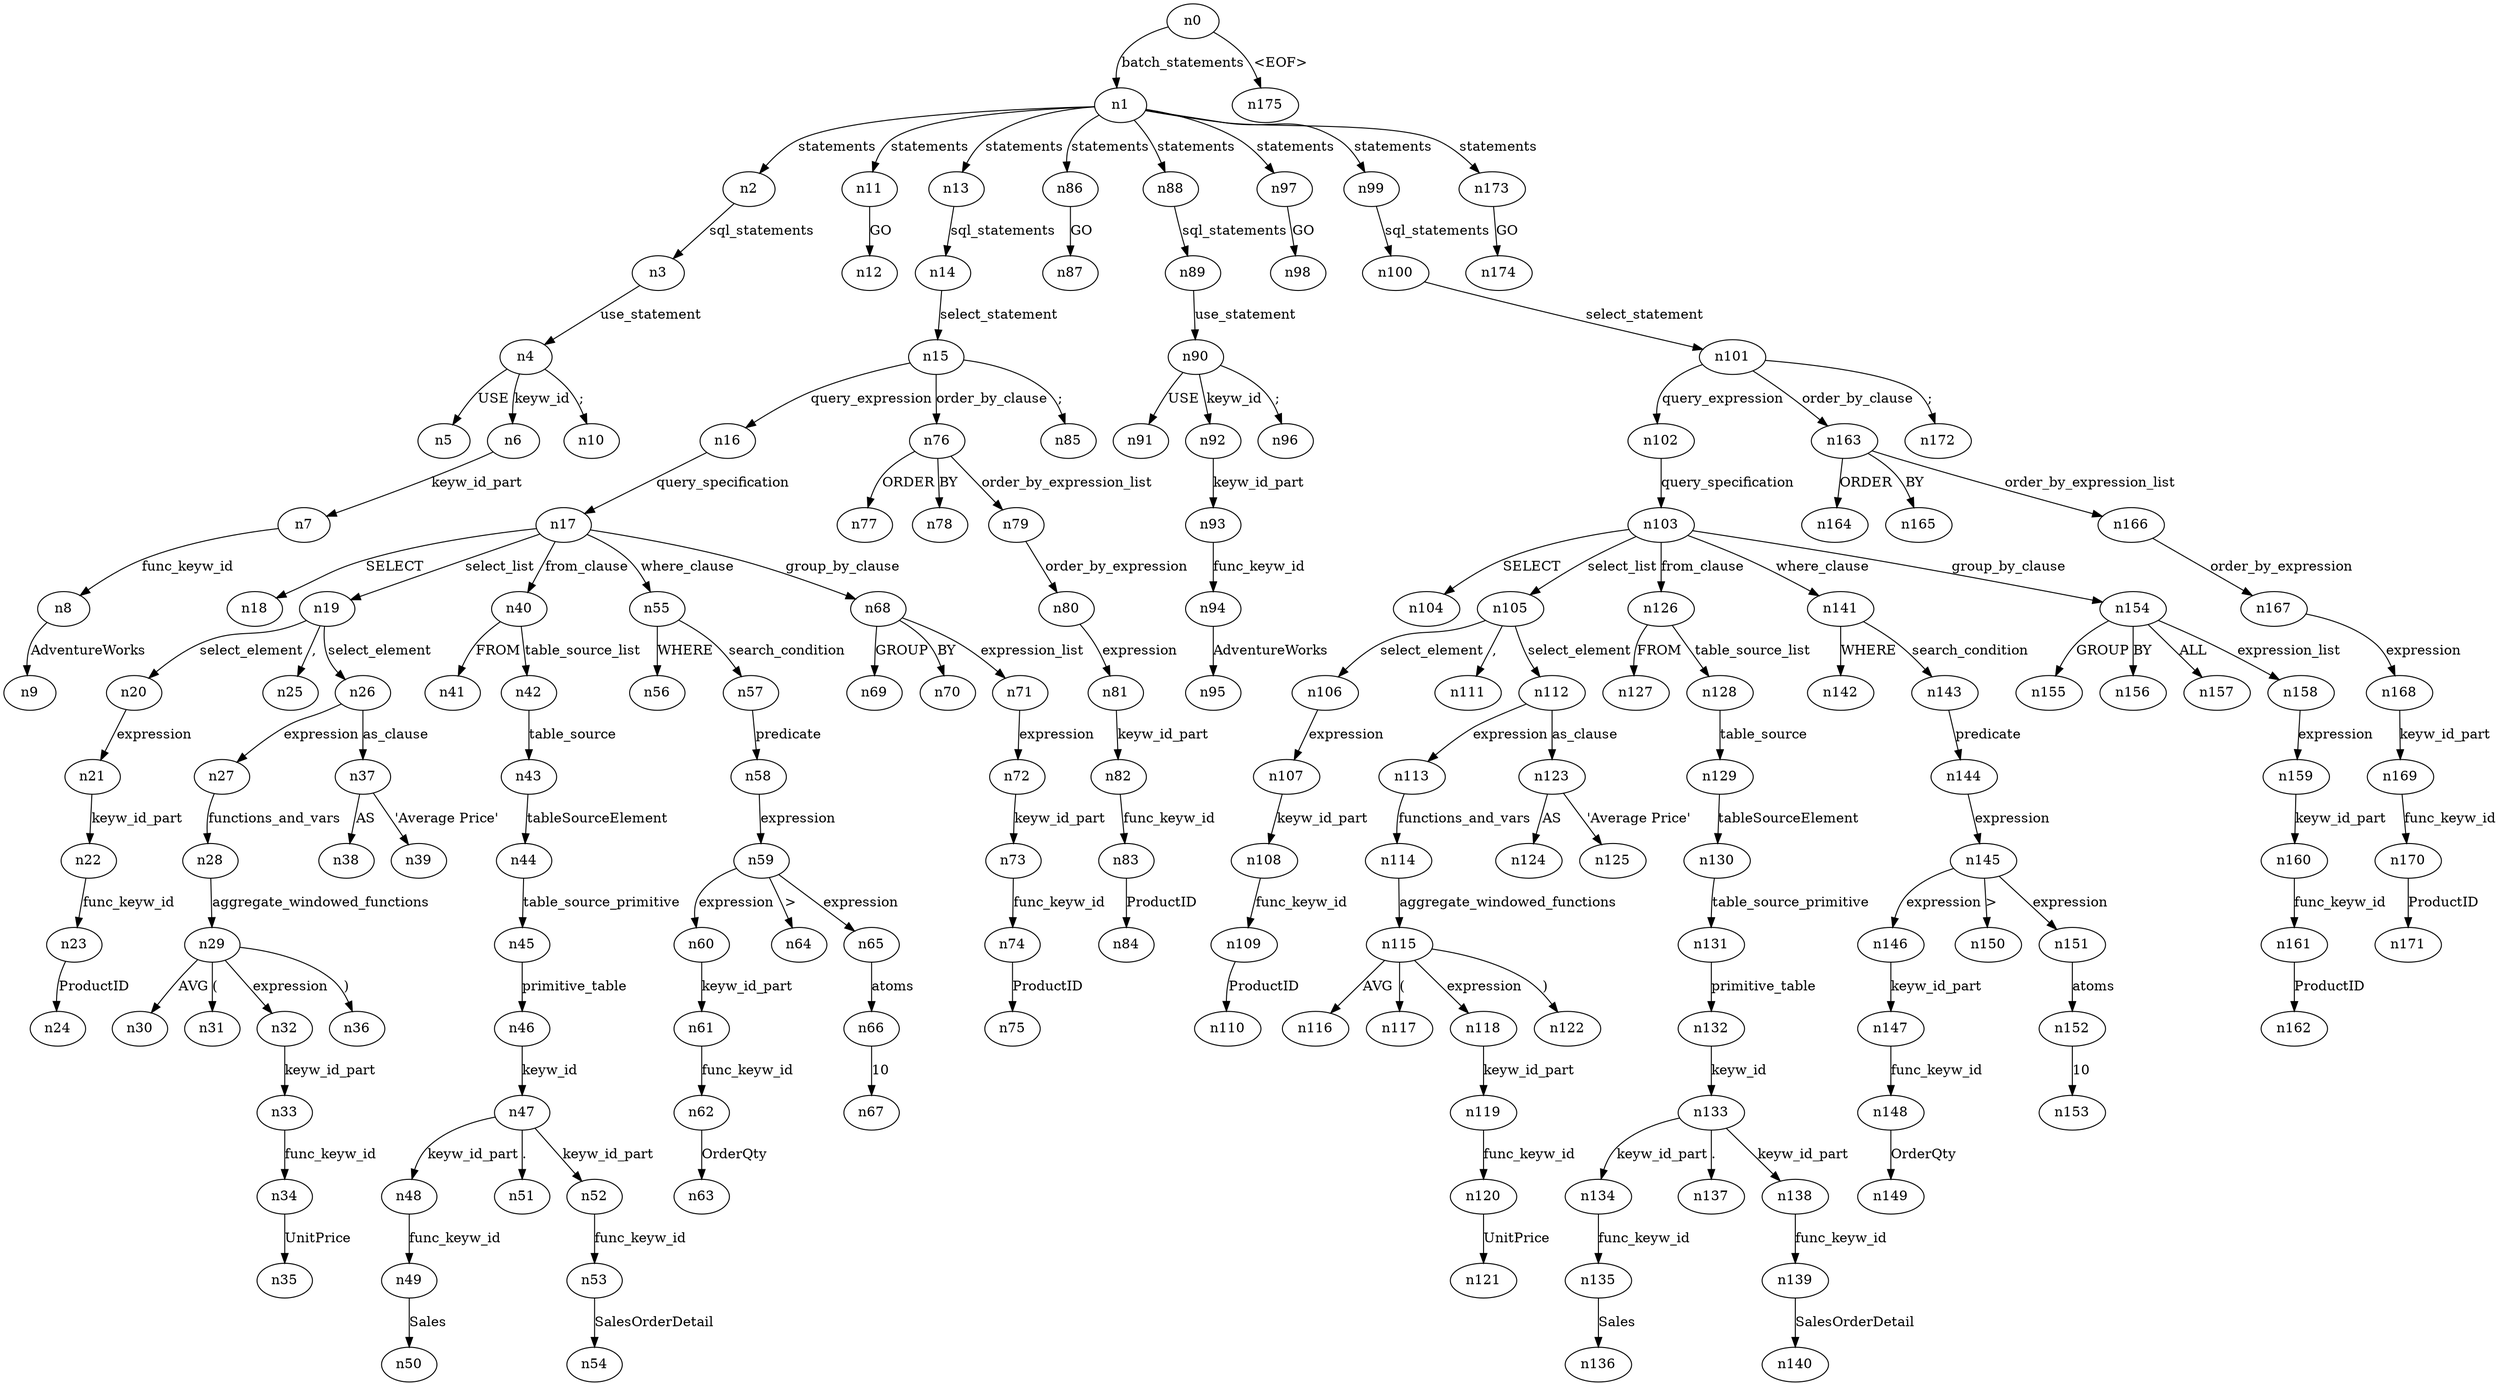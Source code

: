 digraph ParseTree {
  n0 -> n1 [label="batch_statements"];
  n1 -> n2 [label="statements"];
  n2 -> n3 [label="sql_statements"];
  n3 -> n4 [label="use_statement"];
  n4 -> n5 [label="USE"];
  n4 -> n6 [label="keyw_id"];
  n6 -> n7 [label="keyw_id_part"];
  n7 -> n8 [label="func_keyw_id"];
  n8 -> n9 [label="AdventureWorks"];
  n4 -> n10 [label=";"];
  n1 -> n11 [label="statements"];
  n11 -> n12 [label="GO"];
  n1 -> n13 [label="statements"];
  n13 -> n14 [label="sql_statements"];
  n14 -> n15 [label="select_statement"];
  n15 -> n16 [label="query_expression"];
  n16 -> n17 [label="query_specification"];
  n17 -> n18 [label="SELECT"];
  n17 -> n19 [label="select_list"];
  n19 -> n20 [label="select_element"];
  n20 -> n21 [label="expression"];
  n21 -> n22 [label="keyw_id_part"];
  n22 -> n23 [label="func_keyw_id"];
  n23 -> n24 [label="ProductID"];
  n19 -> n25 [label=","];
  n19 -> n26 [label="select_element"];
  n26 -> n27 [label="expression"];
  n27 -> n28 [label="functions_and_vars"];
  n28 -> n29 [label="aggregate_windowed_functions"];
  n29 -> n30 [label="AVG"];
  n29 -> n31 [label="("];
  n29 -> n32 [label="expression"];
  n32 -> n33 [label="keyw_id_part"];
  n33 -> n34 [label="func_keyw_id"];
  n34 -> n35 [label="UnitPrice"];
  n29 -> n36 [label=")"];
  n26 -> n37 [label="as_clause"];
  n37 -> n38 [label="AS"];
  n37 -> n39 [label="'Average Price'"];
  n17 -> n40 [label="from_clause"];
  n40 -> n41 [label="FROM"];
  n40 -> n42 [label="table_source_list"];
  n42 -> n43 [label="table_source"];
  n43 -> n44 [label="tableSourceElement"];
  n44 -> n45 [label="table_source_primitive"];
  n45 -> n46 [label="primitive_table"];
  n46 -> n47 [label="keyw_id"];
  n47 -> n48 [label="keyw_id_part"];
  n48 -> n49 [label="func_keyw_id"];
  n49 -> n50 [label="Sales"];
  n47 -> n51 [label="."];
  n47 -> n52 [label="keyw_id_part"];
  n52 -> n53 [label="func_keyw_id"];
  n53 -> n54 [label="SalesOrderDetail"];
  n17 -> n55 [label="where_clause"];
  n55 -> n56 [label="WHERE"];
  n55 -> n57 [label="search_condition"];
  n57 -> n58 [label="predicate"];
  n58 -> n59 [label="expression"];
  n59 -> n60 [label="expression"];
  n60 -> n61 [label="keyw_id_part"];
  n61 -> n62 [label="func_keyw_id"];
  n62 -> n63 [label="OrderQty"];
  n59 -> n64 [label=">"];
  n59 -> n65 [label="expression"];
  n65 -> n66 [label="atoms"];
  n66 -> n67 [label="10"];
  n17 -> n68 [label="group_by_clause"];
  n68 -> n69 [label="GROUP"];
  n68 -> n70 [label="BY"];
  n68 -> n71 [label="expression_list"];
  n71 -> n72 [label="expression"];
  n72 -> n73 [label="keyw_id_part"];
  n73 -> n74 [label="func_keyw_id"];
  n74 -> n75 [label="ProductID"];
  n15 -> n76 [label="order_by_clause"];
  n76 -> n77 [label="ORDER"];
  n76 -> n78 [label="BY"];
  n76 -> n79 [label="order_by_expression_list"];
  n79 -> n80 [label="order_by_expression"];
  n80 -> n81 [label="expression"];
  n81 -> n82 [label="keyw_id_part"];
  n82 -> n83 [label="func_keyw_id"];
  n83 -> n84 [label="ProductID"];
  n15 -> n85 [label=";"];
  n1 -> n86 [label="statements"];
  n86 -> n87 [label="GO"];
  n1 -> n88 [label="statements"];
  n88 -> n89 [label="sql_statements"];
  n89 -> n90 [label="use_statement"];
  n90 -> n91 [label="USE"];
  n90 -> n92 [label="keyw_id"];
  n92 -> n93 [label="keyw_id_part"];
  n93 -> n94 [label="func_keyw_id"];
  n94 -> n95 [label="AdventureWorks"];
  n90 -> n96 [label=";"];
  n1 -> n97 [label="statements"];
  n97 -> n98 [label="GO"];
  n1 -> n99 [label="statements"];
  n99 -> n100 [label="sql_statements"];
  n100 -> n101 [label="select_statement"];
  n101 -> n102 [label="query_expression"];
  n102 -> n103 [label="query_specification"];
  n103 -> n104 [label="SELECT"];
  n103 -> n105 [label="select_list"];
  n105 -> n106 [label="select_element"];
  n106 -> n107 [label="expression"];
  n107 -> n108 [label="keyw_id_part"];
  n108 -> n109 [label="func_keyw_id"];
  n109 -> n110 [label="ProductID"];
  n105 -> n111 [label=","];
  n105 -> n112 [label="select_element"];
  n112 -> n113 [label="expression"];
  n113 -> n114 [label="functions_and_vars"];
  n114 -> n115 [label="aggregate_windowed_functions"];
  n115 -> n116 [label="AVG"];
  n115 -> n117 [label="("];
  n115 -> n118 [label="expression"];
  n118 -> n119 [label="keyw_id_part"];
  n119 -> n120 [label="func_keyw_id"];
  n120 -> n121 [label="UnitPrice"];
  n115 -> n122 [label=")"];
  n112 -> n123 [label="as_clause"];
  n123 -> n124 [label="AS"];
  n123 -> n125 [label="'Average Price'"];
  n103 -> n126 [label="from_clause"];
  n126 -> n127 [label="FROM"];
  n126 -> n128 [label="table_source_list"];
  n128 -> n129 [label="table_source"];
  n129 -> n130 [label="tableSourceElement"];
  n130 -> n131 [label="table_source_primitive"];
  n131 -> n132 [label="primitive_table"];
  n132 -> n133 [label="keyw_id"];
  n133 -> n134 [label="keyw_id_part"];
  n134 -> n135 [label="func_keyw_id"];
  n135 -> n136 [label="Sales"];
  n133 -> n137 [label="."];
  n133 -> n138 [label="keyw_id_part"];
  n138 -> n139 [label="func_keyw_id"];
  n139 -> n140 [label="SalesOrderDetail"];
  n103 -> n141 [label="where_clause"];
  n141 -> n142 [label="WHERE"];
  n141 -> n143 [label="search_condition"];
  n143 -> n144 [label="predicate"];
  n144 -> n145 [label="expression"];
  n145 -> n146 [label="expression"];
  n146 -> n147 [label="keyw_id_part"];
  n147 -> n148 [label="func_keyw_id"];
  n148 -> n149 [label="OrderQty"];
  n145 -> n150 [label=">"];
  n145 -> n151 [label="expression"];
  n151 -> n152 [label="atoms"];
  n152 -> n153 [label="10"];
  n103 -> n154 [label="group_by_clause"];
  n154 -> n155 [label="GROUP"];
  n154 -> n156 [label="BY"];
  n154 -> n157 [label="ALL"];
  n154 -> n158 [label="expression_list"];
  n158 -> n159 [label="expression"];
  n159 -> n160 [label="keyw_id_part"];
  n160 -> n161 [label="func_keyw_id"];
  n161 -> n162 [label="ProductID"];
  n101 -> n163 [label="order_by_clause"];
  n163 -> n164 [label="ORDER"];
  n163 -> n165 [label="BY"];
  n163 -> n166 [label="order_by_expression_list"];
  n166 -> n167 [label="order_by_expression"];
  n167 -> n168 [label="expression"];
  n168 -> n169 [label="keyw_id_part"];
  n169 -> n170 [label="func_keyw_id"];
  n170 -> n171 [label="ProductID"];
  n101 -> n172 [label=";"];
  n1 -> n173 [label="statements"];
  n173 -> n174 [label="GO"];
  n0 -> n175 [label="<EOF>"];
}